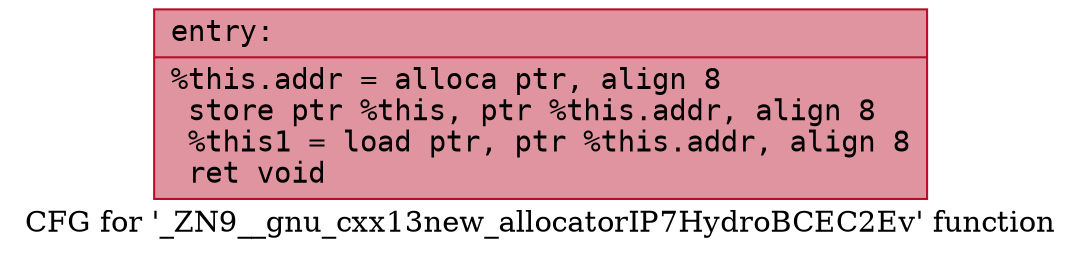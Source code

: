 digraph "CFG for '_ZN9__gnu_cxx13new_allocatorIP7HydroBCEC2Ev' function" {
	label="CFG for '_ZN9__gnu_cxx13new_allocatorIP7HydroBCEC2Ev' function";

	Node0x5618699146f0 [shape=record,color="#b70d28ff", style=filled, fillcolor="#b70d2870" fontname="Courier",label="{entry:\l|  %this.addr = alloca ptr, align 8\l  store ptr %this, ptr %this.addr, align 8\l  %this1 = load ptr, ptr %this.addr, align 8\l  ret void\l}"];
}
